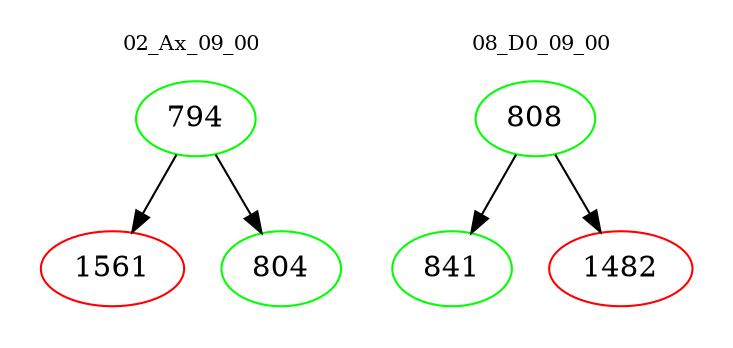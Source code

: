 digraph{
subgraph cluster_0 {
color = white
label = "02_Ax_09_00";
fontsize=10;
T0_794 [label="794", color="green"]
T0_794 -> T0_1561 [color="black"]
T0_1561 [label="1561", color="red"]
T0_794 -> T0_804 [color="black"]
T0_804 [label="804", color="green"]
}
subgraph cluster_1 {
color = white
label = "08_D0_09_00";
fontsize=10;
T1_808 [label="808", color="green"]
T1_808 -> T1_841 [color="black"]
T1_841 [label="841", color="green"]
T1_808 -> T1_1482 [color="black"]
T1_1482 [label="1482", color="red"]
}
}

